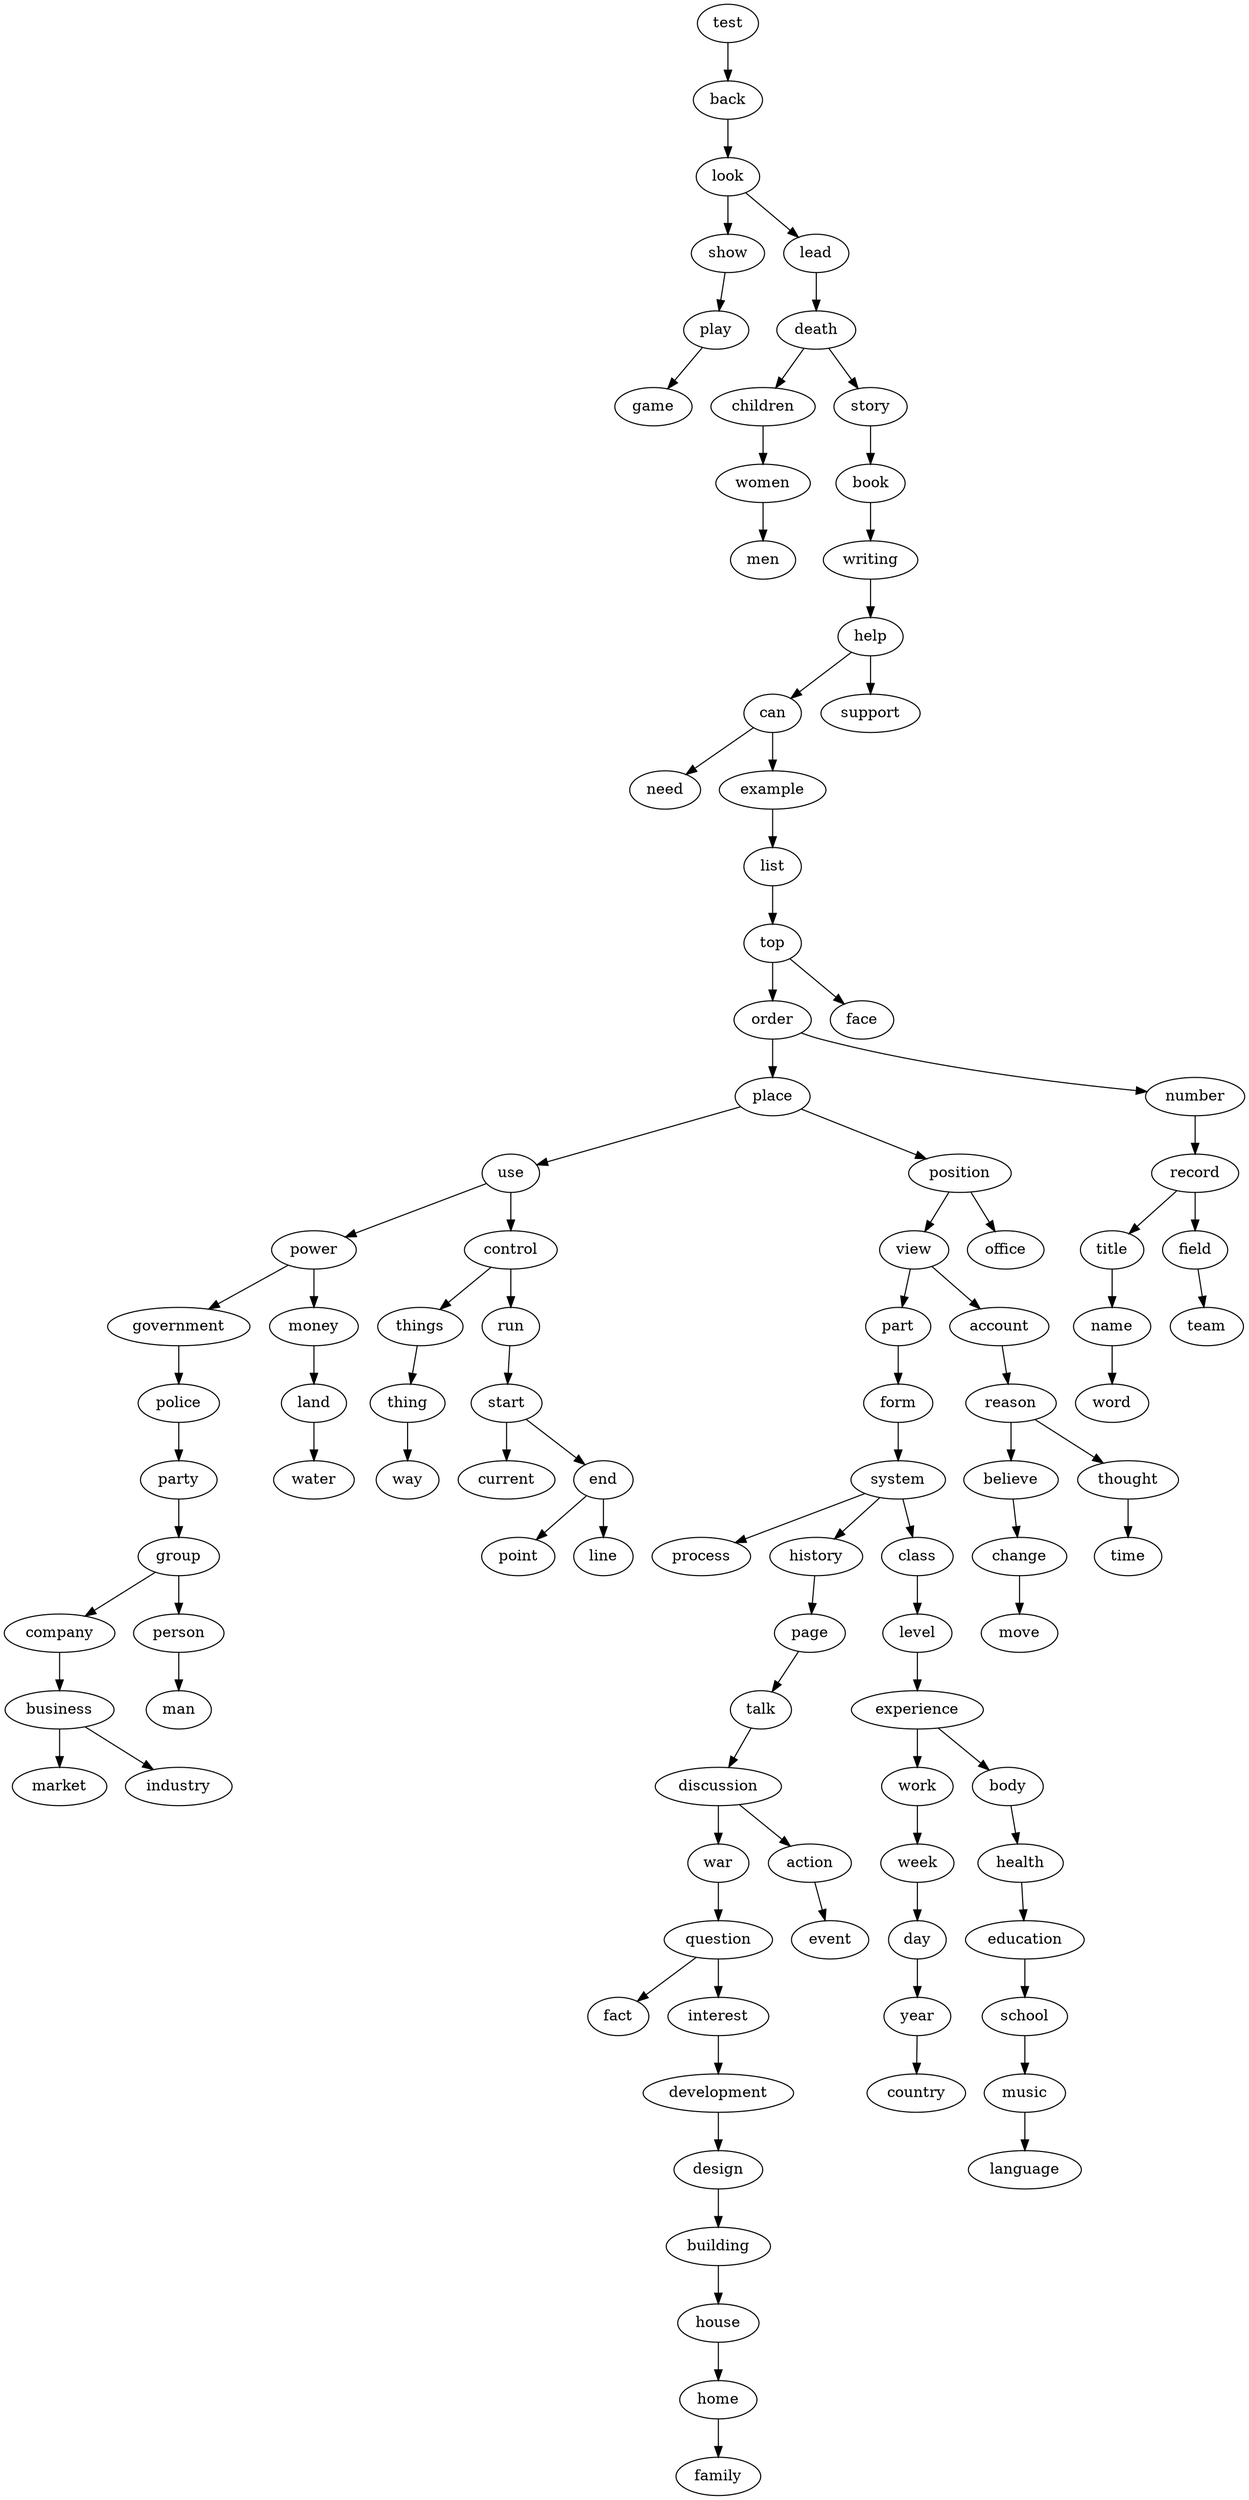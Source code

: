 strict digraph  {
page;
time;
can;
talk;
use;
work;
way;
name;
year;
government;
place;
support;
back;
system;
change;
point;
group;
day;
help;
team;
discussion;
show;
game;
need;
children;
family;
school;
process;
history;
question;
women;
country;
company;
part;
home;
business;
things;
list;
power;
book;
money;
line;
war;
title;
man;
look;
men;
form;
water;
view;
person;
development;
position;
thing;
number;
start;
experience;
party;
current;
building;
play;
fact;
story;
police;
death;
market;
field;
music;
language;
control;
run;
record;
believe;
end;
education;
move;
thought;
test;
week;
reason;
account;
lead;
house;
top;
action;
level;
word;
event;
health;
class;
example;
design;
writing;
interest;
body;
order;
industry;
land;
office;
face;
page -> talk  [weight="1.0"];
can -> need  [weight="1.0"];
can -> example  [weight="3.0"];
talk -> discussion  [weight="1.0"];
use -> power  [weight="1.0"];
use -> control  [weight="2.0"];
work -> week  [weight="2.0"];
name -> word  [weight="2.0"];
year -> country  [weight="1.0"];
government -> police  [weight="1.0"];
place -> use  [weight="2.0"];
place -> position  [weight="1.0"];
back -> look  [weight="1.0"];
system -> process  [weight="2.0"];
system -> history  [weight="1.0"];
system -> class  [weight="3.0"];
change -> move  [weight="1.0"];
group -> company  [weight="1.0"];
group -> person  [weight="2.0"];
day -> year  [weight="2.0"];
help -> can  [weight="2.0"];
help -> support  [weight="3.0"];
discussion -> war  [weight="5.0"];
discussion -> action  [weight="3.0"];
show -> play  [weight="1.0"];
children -> women  [weight="1.0"];
school -> music  [weight="2.0"];
history -> page  [weight="1.0"];
question -> fact  [weight="1.0"];
question -> interest  [weight="4.0"];
women -> men  [weight="1.0"];
company -> business  [weight="1.0"];
part -> form  [weight="2.0"];
home -> family  [weight="2.0"];
business -> market  [weight="2.0"];
business -> industry  [weight="1.0"];
things -> thing  [weight="1.0"];
list -> top  [weight="2.0"];
power -> government  [weight="1.0"];
power -> money  [weight="2.0"];
book -> writing  [weight="2.0"];
money -> land  [weight="2.0"];
war -> question  [weight="3.0"];
title -> name  [weight="1.0"];
look -> show  [weight="3.0"];
look -> lead  [weight="2.0"];
form -> system  [weight="3.0"];
view -> part  [weight="2.0"];
view -> account  [weight="3.0"];
person -> man  [weight="1.0"];
development -> design  [weight="1.0"];
position -> view  [weight="1.0"];
position -> office  [weight="2.0"];
thing -> way  [weight="2.0"];
number -> record  [weight="2.0"];
start -> current  [weight="4.0"];
start -> end  [weight="1.0"];
experience -> work  [weight="4.0"];
experience -> body  [weight="2.0"];
party -> group  [weight="2.0"];
building -> house  [weight="1.0"];
play -> game  [weight="1.0"];
story -> book  [weight="1.0"];
police -> party  [weight="2.0"];
death -> children  [weight="1.0"];
death -> story  [weight="2.0"];
field -> team  [weight="1.0"];
music -> language  [weight="1.0"];
control -> things  [weight="1.0"];
control -> run  [weight="3.0"];
run -> start  [weight="1.0"];
record -> title  [weight="1.0"];
record -> field  [weight="3.0"];
believe -> change  [weight="2.0"];
end -> point  [weight="2.0"];
end -> line  [weight="3.0"];
education -> school  [weight="1.0"];
thought -> time  [weight="1.0"];
test -> back  [weight="1.0"];
week -> day  [weight="1.0"];
reason -> believe  [weight="1.0"];
reason -> thought  [weight="3.0"];
account -> reason  [weight="2.0"];
lead -> death  [weight="3.0"];
house -> home  [weight="1.0"];
top -> order  [weight="3.0"];
top -> face  [weight="1.0"];
action -> event  [weight="1.0"];
level -> experience  [weight="2.0"];
health -> education  [weight="1.0"];
class -> level  [weight="2.0"];
example -> list  [weight="1.0"];
design -> building  [weight="1.0"];
writing -> help  [weight="1.0"];
interest -> development  [weight="1.0"];
body -> health  [weight="1.0"];
order -> place  [weight="4.0"];
order -> number  [weight="1.0"];
land -> water  [weight="1.0"];
}
